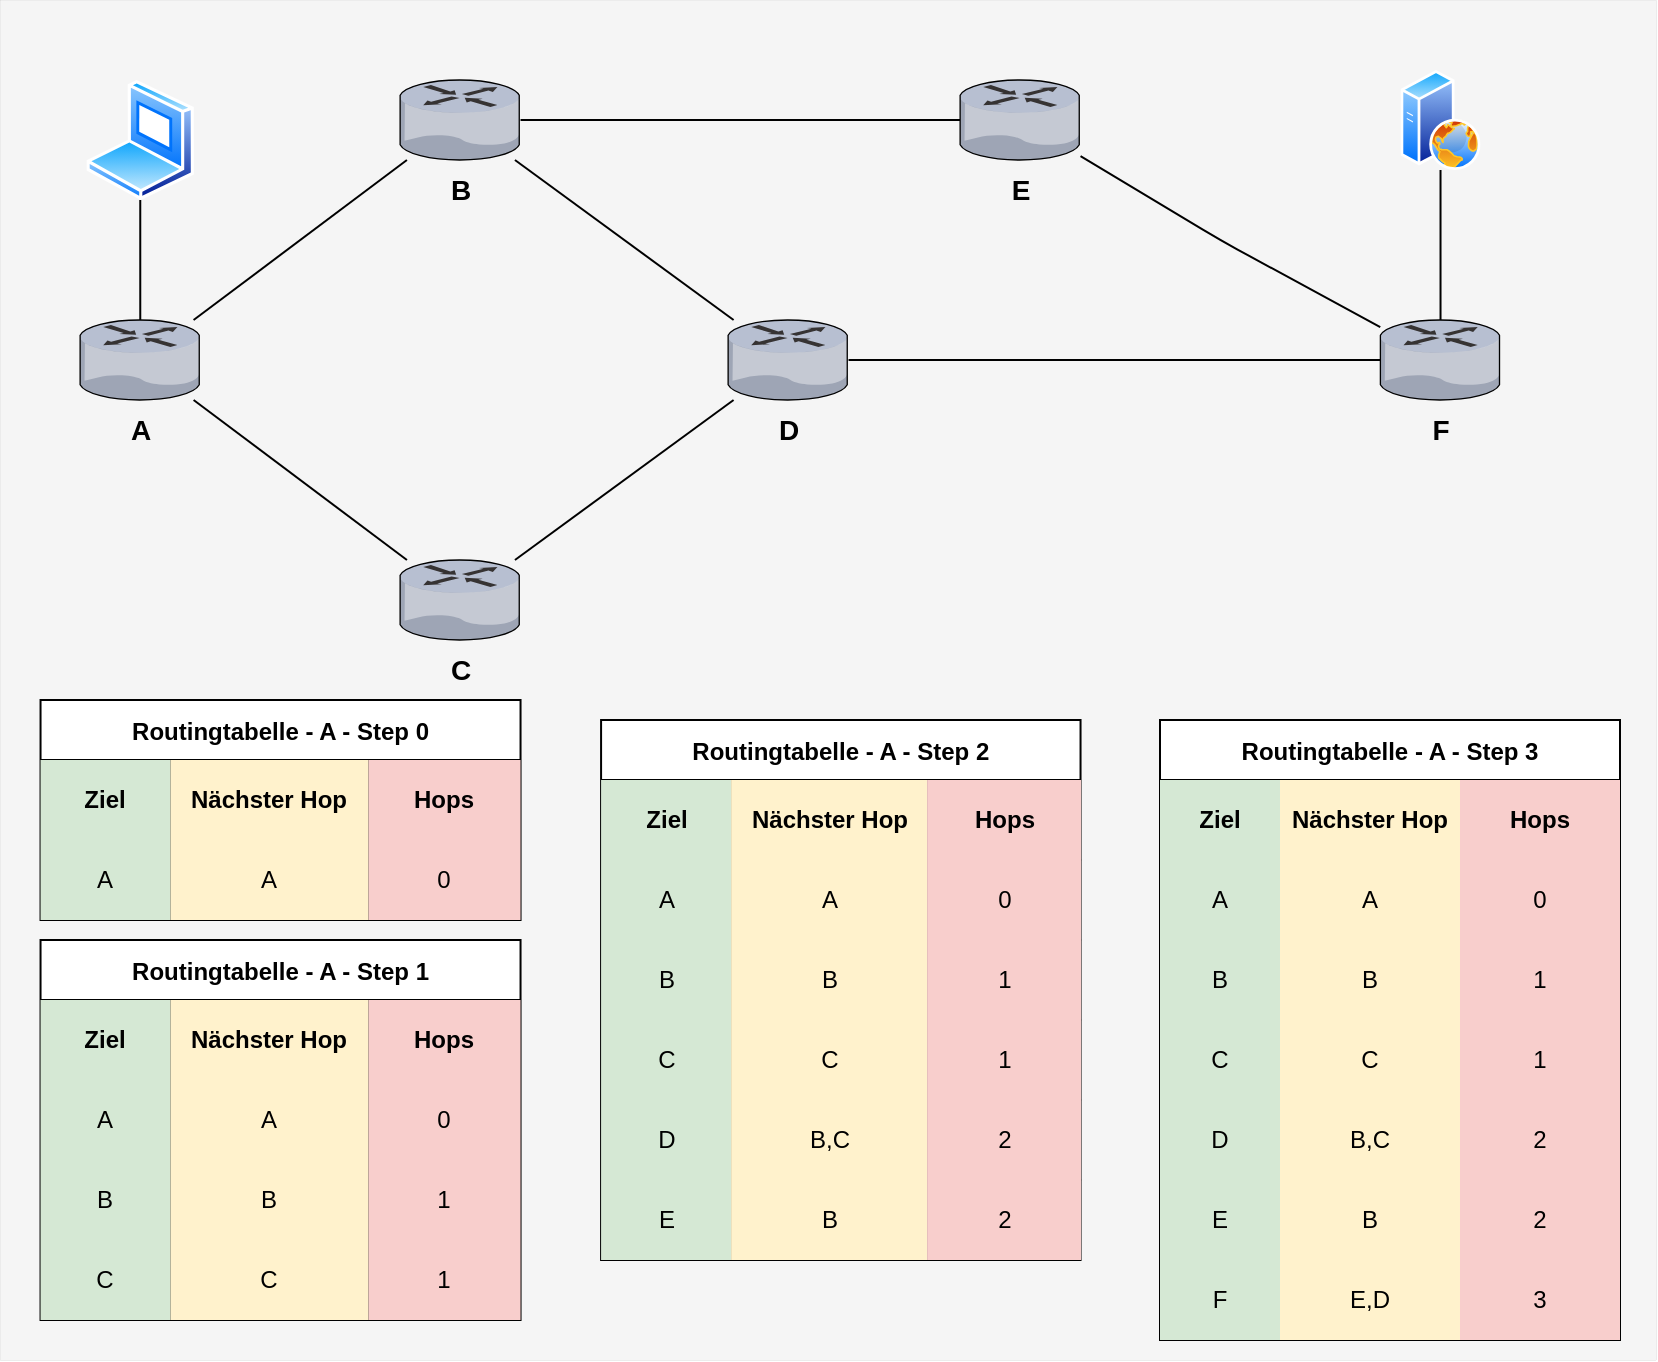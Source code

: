 <mxfile version="14.7.8" type="device"><diagram id="eA60BCsObRRGtk-dXmdk" name="Page-1"><mxGraphModel dx="1420" dy="642" grid="1" gridSize="10" guides="1" tooltips="1" connect="1" arrows="1" fold="1" page="1" pageScale="1" pageWidth="827" pageHeight="1169" math="0" shadow="0"><root><mxCell id="0"/><mxCell id="1" parent="0"/><mxCell id="iLr9ETU1Ug_AxVKT1UhT-141" value="" style="rounded=0;whiteSpace=wrap;html=1;shadow=0;strokeWidth=0;strokeColor=#666666;fillColor=#f5f5f5;fontColor=#333333;" parent="1" vertex="1"><mxGeometry width="828" height="680" as="geometry"/></mxCell><mxCell id="iLr9ETU1Ug_AxVKT1UhT-3" value="&lt;b&gt;&lt;font style=&quot;font-size: 14px&quot;&gt;A&lt;/font&gt;&lt;/b&gt;" style="verticalLabelPosition=bottom;aspect=fixed;html=1;verticalAlign=top;strokeColor=none;align=center;outlineConnect=0;shape=mxgraph.citrix.router;" parent="1" vertex="1"><mxGeometry x="40" y="160" width="60.27" height="40" as="geometry"/></mxCell><mxCell id="iLr9ETU1Ug_AxVKT1UhT-11" value="&lt;b&gt;&lt;font style=&quot;font-size: 14px&quot;&gt;B&lt;/font&gt;&lt;/b&gt;" style="verticalLabelPosition=bottom;aspect=fixed;html=1;verticalAlign=top;strokeColor=none;align=center;outlineConnect=0;shape=mxgraph.citrix.router;" parent="1" vertex="1"><mxGeometry x="200" y="40" width="60.27" height="40" as="geometry"/></mxCell><mxCell id="iLr9ETU1Ug_AxVKT1UhT-12" value="&lt;b&gt;&lt;font style=&quot;font-size: 14px&quot;&gt;C&lt;/font&gt;&lt;/b&gt;" style="verticalLabelPosition=bottom;aspect=fixed;html=1;verticalAlign=top;strokeColor=none;align=center;outlineConnect=0;shape=mxgraph.citrix.router;" parent="1" vertex="1"><mxGeometry x="200" y="280" width="60.27" height="40" as="geometry"/></mxCell><mxCell id="iLr9ETU1Ug_AxVKT1UhT-13" value="&lt;span style=&quot;font-size: 14px&quot;&gt;&lt;b&gt;F&lt;/b&gt;&lt;/span&gt;" style="verticalLabelPosition=bottom;aspect=fixed;html=1;verticalAlign=top;strokeColor=none;align=center;outlineConnect=0;shape=mxgraph.citrix.router;" parent="1" vertex="1"><mxGeometry x="690.13" y="160" width="60.27" height="40" as="geometry"/></mxCell><mxCell id="iLr9ETU1Ug_AxVKT1UhT-15" value="&lt;b&gt;&lt;font style=&quot;font-size: 14px&quot;&gt;E&lt;/font&gt;&lt;/b&gt;" style="verticalLabelPosition=bottom;aspect=fixed;html=1;verticalAlign=top;strokeColor=none;align=center;outlineConnect=0;shape=mxgraph.citrix.router;" parent="1" vertex="1"><mxGeometry x="480" y="40" width="60.27" height="40" as="geometry"/></mxCell><mxCell id="iLr9ETU1Ug_AxVKT1UhT-16" value="" style="aspect=fixed;perimeter=ellipsePerimeter;html=1;align=center;shadow=0;dashed=0;spacingTop=3;image;image=img/lib/active_directory/laptop_client.svg;" parent="1" vertex="1"><mxGeometry x="43.13" y="40" width="54" height="60" as="geometry"/></mxCell><mxCell id="iLr9ETU1Ug_AxVKT1UhT-17" value="" style="endArrow=none;html=1;startArrow=none;startFill=0;endFill=0;" parent="1" source="iLr9ETU1Ug_AxVKT1UhT-3" target="iLr9ETU1Ug_AxVKT1UhT-16" edge="1"><mxGeometry width="50" height="50" relative="1" as="geometry"><mxPoint x="120" y="310" as="sourcePoint"/><mxPoint x="170" y="260" as="targetPoint"/></mxGeometry></mxCell><mxCell id="iLr9ETU1Ug_AxVKT1UhT-18" value="" style="endArrow=none;html=1;startArrow=none;startFill=0;endFill=0;fontStyle=1" parent="1" source="iLr9ETU1Ug_AxVKT1UhT-3" target="iLr9ETU1Ug_AxVKT1UhT-11" edge="1"><mxGeometry width="50" height="50" relative="1" as="geometry"><mxPoint x="160" y="390" as="sourcePoint"/><mxPoint x="210" y="340" as="targetPoint"/></mxGeometry></mxCell><mxCell id="iLr9ETU1Ug_AxVKT1UhT-19" value="" style="endArrow=none;html=1;startArrow=none;startFill=0;endFill=0;fontStyle=1" parent="1" source="iLr9ETU1Ug_AxVKT1UhT-3" target="iLr9ETU1Ug_AxVKT1UhT-12" edge="1"><mxGeometry width="50" height="50" relative="1" as="geometry"><mxPoint x="100.27" y="173.049" as="sourcePoint"/><mxPoint x="200" y="116.951" as="targetPoint"/></mxGeometry></mxCell><mxCell id="iLr9ETU1Ug_AxVKT1UhT-20" value="" style="endArrow=none;html=1;startArrow=none;startFill=0;endFill=0;fontStyle=1" parent="1" source="iLr9ETU1Ug_AxVKT1UhT-11" target="iLr9ETU1Ug_AxVKT1UhT-15" edge="1"><mxGeometry width="50" height="50" relative="1" as="geometry"><mxPoint x="100.27" y="173.049" as="sourcePoint"/><mxPoint x="200" y="116.951" as="targetPoint"/></mxGeometry></mxCell><mxCell id="iLr9ETU1Ug_AxVKT1UhT-23" value="" style="endArrow=none;html=1;startArrow=none;startFill=0;endFill=0;fontStyle=1" parent="1" source="iLr9ETU1Ug_AxVKT1UhT-13" target="iLr9ETU1Ug_AxVKT1UhT-15" edge="1"><mxGeometry width="50" height="50" relative="1" as="geometry"><mxPoint x="540.0" y="256.742" as="sourcePoint"/><mxPoint x="420.27" y="323.258" as="targetPoint"/><Array as="points"><mxPoint x="610" y="120"/></Array></mxGeometry></mxCell><mxCell id="iLr9ETU1Ug_AxVKT1UhT-24" value="&lt;b&gt;&lt;font style=&quot;font-size: 14px&quot;&gt;D&lt;/font&gt;&lt;/b&gt;" style="verticalLabelPosition=bottom;aspect=fixed;html=1;verticalAlign=top;strokeColor=none;align=center;outlineConnect=0;shape=mxgraph.citrix.router;" parent="1" vertex="1"><mxGeometry x="364" y="160" width="60.27" height="40" as="geometry"/></mxCell><mxCell id="iLr9ETU1Ug_AxVKT1UhT-25" value="" style="endArrow=none;html=1;startArrow=none;startFill=0;endFill=0;fontStyle=1" parent="1" source="iLr9ETU1Ug_AxVKT1UhT-24" target="iLr9ETU1Ug_AxVKT1UhT-12" edge="1"><mxGeometry width="50" height="50" relative="1" as="geometry"><mxPoint x="540.0" y="229.955" as="sourcePoint"/><mxPoint x="420.27" y="190.045" as="targetPoint"/></mxGeometry></mxCell><mxCell id="iLr9ETU1Ug_AxVKT1UhT-26" value="" style="endArrow=none;html=1;startArrow=none;startFill=0;endFill=0;fontStyle=1" parent="1" source="iLr9ETU1Ug_AxVKT1UhT-24" target="iLr9ETU1Ug_AxVKT1UhT-11" edge="1"><mxGeometry width="50" height="50" relative="1" as="geometry"><mxPoint x="350" y="198.081" as="sourcePoint"/><mxPoint x="260.27" y="251.919" as="targetPoint"/></mxGeometry></mxCell><mxCell id="iLr9ETU1Ug_AxVKT1UhT-27" value="" style="endArrow=none;html=1;startArrow=none;startFill=0;endFill=0;fontStyle=1" parent="1" source="iLr9ETU1Ug_AxVKT1UhT-13" target="iLr9ETU1Ug_AxVKT1UhT-24" edge="1"><mxGeometry width="50" height="50" relative="1" as="geometry"><mxPoint x="350" y="198.081" as="sourcePoint"/><mxPoint x="260.27" y="251.919" as="targetPoint"/></mxGeometry></mxCell><mxCell id="iLr9ETU1Ug_AxVKT1UhT-29" value="" style="aspect=fixed;perimeter=ellipsePerimeter;html=1;align=center;shadow=0;dashed=0;spacingTop=3;image;image=img/lib/active_directory/web_server.svg;" parent="1" vertex="1"><mxGeometry x="700.26" y="35" width="40" height="50" as="geometry"/></mxCell><mxCell id="iLr9ETU1Ug_AxVKT1UhT-30" value="" style="endArrow=none;html=1;startArrow=none;startFill=0;endFill=0;" parent="1" source="iLr9ETU1Ug_AxVKT1UhT-13" target="iLr9ETU1Ug_AxVKT1UhT-29" edge="1"><mxGeometry width="50" height="50" relative="1" as="geometry"><mxPoint x="66.848" y="170" as="sourcePoint"/><mxPoint x="23.071" y="104.107" as="targetPoint"/></mxGeometry></mxCell><mxCell id="iLr9ETU1Ug_AxVKT1UhT-44" value="Routingtabelle - A - Step 1" style="shape=table;startSize=30;container=1;collapsible=0;childLayout=tableLayout;fontStyle=1;align=center;" parent="1" vertex="1"><mxGeometry x="20.27" y="470" width="240" height="190" as="geometry"/></mxCell><mxCell id="iLr9ETU1Ug_AxVKT1UhT-45" value="" style="shape=partialRectangle;html=1;whiteSpace=wrap;collapsible=0;dropTarget=0;pointerEvents=0;fillColor=none;top=0;left=0;bottom=0;right=0;points=[[0,0.5],[1,0.5]];portConstraint=eastwest;" parent="iLr9ETU1Ug_AxVKT1UhT-44" vertex="1"><mxGeometry y="30" width="240" height="40" as="geometry"/></mxCell><mxCell id="iLr9ETU1Ug_AxVKT1UhT-46" value="Ziel" style="shape=partialRectangle;html=1;whiteSpace=wrap;connectable=0;top=0;left=0;bottom=0;right=0;overflow=hidden;fontStyle=1;strokeWidth=6;fillColor=#d5e8d4;strokeColor=#82b366;" parent="iLr9ETU1Ug_AxVKT1UhT-45" vertex="1"><mxGeometry width="65" height="40" as="geometry"/></mxCell><mxCell id="iLr9ETU1Ug_AxVKT1UhT-47" value="Nächster Hop" style="shape=partialRectangle;html=1;whiteSpace=wrap;connectable=0;top=0;left=0;bottom=0;right=0;overflow=hidden;fontStyle=1;fillColor=#fff2cc;strokeColor=#d6b656;" parent="iLr9ETU1Ug_AxVKT1UhT-45" vertex="1"><mxGeometry x="65" width="99" height="40" as="geometry"/></mxCell><mxCell id="iLr9ETU1Ug_AxVKT1UhT-48" value="Hops" style="shape=partialRectangle;html=1;whiteSpace=wrap;connectable=0;fillColor=#f8cecc;top=0;left=0;bottom=0;right=0;overflow=hidden;strokeColor=#b85450;fontStyle=1" parent="iLr9ETU1Ug_AxVKT1UhT-45" vertex="1"><mxGeometry x="164" width="76" height="40" as="geometry"/></mxCell><mxCell id="iLr9ETU1Ug_AxVKT1UhT-133" style="shape=partialRectangle;html=1;whiteSpace=wrap;collapsible=0;dropTarget=0;pointerEvents=0;fillColor=none;top=0;left=0;bottom=0;right=0;points=[[0,0.5],[1,0.5]];portConstraint=eastwest;" parent="iLr9ETU1Ug_AxVKT1UhT-44" vertex="1"><mxGeometry y="70" width="240" height="40" as="geometry"/></mxCell><mxCell id="iLr9ETU1Ug_AxVKT1UhT-134" value="A" style="shape=partialRectangle;html=1;whiteSpace=wrap;connectable=0;fillColor=#d5e8d4;top=0;left=0;bottom=0;right=0;overflow=hidden;strokeColor=#82b366;" parent="iLr9ETU1Ug_AxVKT1UhT-133" vertex="1"><mxGeometry width="65" height="40" as="geometry"/></mxCell><mxCell id="iLr9ETU1Ug_AxVKT1UhT-135" value="A" style="shape=partialRectangle;html=1;whiteSpace=wrap;connectable=0;fillColor=#fff2cc;top=0;left=0;bottom=0;right=0;overflow=hidden;strokeColor=#d6b656;" parent="iLr9ETU1Ug_AxVKT1UhT-133" vertex="1"><mxGeometry x="65" width="99" height="40" as="geometry"/></mxCell><mxCell id="iLr9ETU1Ug_AxVKT1UhT-136" value="0" style="shape=partialRectangle;html=1;whiteSpace=wrap;connectable=0;fillColor=#f8cecc;top=0;left=0;bottom=0;right=0;overflow=hidden;strokeColor=#b85450;" parent="iLr9ETU1Ug_AxVKT1UhT-133" vertex="1"><mxGeometry x="164" width="76" height="40" as="geometry"/></mxCell><mxCell id="iLr9ETU1Ug_AxVKT1UhT-49" value="" style="shape=partialRectangle;html=1;whiteSpace=wrap;collapsible=0;dropTarget=0;pointerEvents=0;fillColor=none;top=0;left=0;bottom=0;right=0;points=[[0,0.5],[1,0.5]];portConstraint=eastwest;" parent="iLr9ETU1Ug_AxVKT1UhT-44" vertex="1"><mxGeometry y="110" width="240" height="40" as="geometry"/></mxCell><mxCell id="iLr9ETU1Ug_AxVKT1UhT-50" value="B" style="shape=partialRectangle;html=1;whiteSpace=wrap;connectable=0;fillColor=#d5e8d4;top=0;left=0;bottom=0;right=0;overflow=hidden;strokeColor=#82b366;" parent="iLr9ETU1Ug_AxVKT1UhT-49" vertex="1"><mxGeometry width="65" height="40" as="geometry"/></mxCell><mxCell id="iLr9ETU1Ug_AxVKT1UhT-51" value="B" style="shape=partialRectangle;html=1;whiteSpace=wrap;connectable=0;fillColor=#fff2cc;top=0;left=0;bottom=0;right=0;overflow=hidden;strokeColor=#d6b656;" parent="iLr9ETU1Ug_AxVKT1UhT-49" vertex="1"><mxGeometry x="65" width="99" height="40" as="geometry"/></mxCell><mxCell id="iLr9ETU1Ug_AxVKT1UhT-52" value="1" style="shape=partialRectangle;html=1;whiteSpace=wrap;connectable=0;fillColor=#f8cecc;top=0;left=0;bottom=0;right=0;overflow=hidden;strokeColor=#b85450;" parent="iLr9ETU1Ug_AxVKT1UhT-49" vertex="1"><mxGeometry x="164" width="76" height="40" as="geometry"/></mxCell><mxCell id="iLr9ETU1Ug_AxVKT1UhT-53" value="" style="shape=partialRectangle;html=1;whiteSpace=wrap;collapsible=0;dropTarget=0;pointerEvents=0;fillColor=none;top=0;left=0;bottom=0;right=0;points=[[0,0.5],[1,0.5]];portConstraint=eastwest;" parent="iLr9ETU1Ug_AxVKT1UhT-44" vertex="1"><mxGeometry y="150" width="240" height="40" as="geometry"/></mxCell><mxCell id="iLr9ETU1Ug_AxVKT1UhT-54" value="C" style="shape=partialRectangle;html=1;whiteSpace=wrap;connectable=0;fillColor=#d5e8d4;top=0;left=0;bottom=0;right=0;overflow=hidden;strokeColor=#82b366;" parent="iLr9ETU1Ug_AxVKT1UhT-53" vertex="1"><mxGeometry width="65" height="40" as="geometry"/></mxCell><mxCell id="iLr9ETU1Ug_AxVKT1UhT-55" value="C" style="shape=partialRectangle;html=1;whiteSpace=wrap;connectable=0;fillColor=#fff2cc;top=0;left=0;bottom=0;right=0;overflow=hidden;strokeColor=#d6b656;" parent="iLr9ETU1Ug_AxVKT1UhT-53" vertex="1"><mxGeometry x="65" width="99" height="40" as="geometry"/></mxCell><mxCell id="iLr9ETU1Ug_AxVKT1UhT-56" value="1" style="shape=partialRectangle;html=1;whiteSpace=wrap;connectable=0;fillColor=#f8cecc;top=0;left=0;bottom=0;right=0;overflow=hidden;strokeColor=#b85450;" parent="iLr9ETU1Ug_AxVKT1UhT-53" vertex="1"><mxGeometry x="164" width="76" height="40" as="geometry"/></mxCell><mxCell id="iLr9ETU1Ug_AxVKT1UhT-83" value="Routingtabelle - A - Step 2" style="shape=table;startSize=30;container=1;collapsible=0;childLayout=tableLayout;fontStyle=1;align=center;" parent="1" vertex="1"><mxGeometry x="300.54" y="360" width="239.73" height="270" as="geometry"/></mxCell><mxCell id="iLr9ETU1Ug_AxVKT1UhT-84" value="" style="shape=partialRectangle;html=1;whiteSpace=wrap;collapsible=0;dropTarget=0;pointerEvents=0;fillColor=none;top=0;left=0;bottom=0;right=0;points=[[0,0.5],[1,0.5]];portConstraint=eastwest;" parent="iLr9ETU1Ug_AxVKT1UhT-83" vertex="1"><mxGeometry y="30" width="239.73" height="40" as="geometry"/></mxCell><mxCell id="iLr9ETU1Ug_AxVKT1UhT-85" value="Ziel" style="shape=partialRectangle;html=1;whiteSpace=wrap;connectable=0;top=0;left=0;bottom=0;right=0;overflow=hidden;fontStyle=1;strokeWidth=6;fillColor=#d5e8d4;strokeColor=#82b366;" parent="iLr9ETU1Ug_AxVKT1UhT-84" vertex="1"><mxGeometry width="65" height="40" as="geometry"/></mxCell><mxCell id="iLr9ETU1Ug_AxVKT1UhT-86" value="Nächster Hop" style="shape=partialRectangle;html=1;whiteSpace=wrap;connectable=0;top=0;left=0;bottom=0;right=0;overflow=hidden;fontStyle=1;fillColor=#fff2cc;strokeColor=#d6b656;" parent="iLr9ETU1Ug_AxVKT1UhT-84" vertex="1"><mxGeometry x="65" width="98" height="40" as="geometry"/></mxCell><mxCell id="iLr9ETU1Ug_AxVKT1UhT-87" value="Hops" style="shape=partialRectangle;html=1;whiteSpace=wrap;connectable=0;fillColor=#f8cecc;top=0;left=0;bottom=0;right=0;overflow=hidden;strokeColor=#b85450;fontStyle=1" parent="iLr9ETU1Ug_AxVKT1UhT-84" vertex="1"><mxGeometry x="163" width="77" height="40" as="geometry"/></mxCell><mxCell id="iLr9ETU1Ug_AxVKT1UhT-137" style="shape=partialRectangle;html=1;whiteSpace=wrap;collapsible=0;dropTarget=0;pointerEvents=0;fillColor=none;top=0;left=0;bottom=0;right=0;points=[[0,0.5],[1,0.5]];portConstraint=eastwest;" parent="iLr9ETU1Ug_AxVKT1UhT-83" vertex="1"><mxGeometry y="70" width="239.73" height="40" as="geometry"/></mxCell><mxCell id="iLr9ETU1Ug_AxVKT1UhT-138" value="A" style="shape=partialRectangle;html=1;whiteSpace=wrap;connectable=0;fillColor=#d5e8d4;top=0;left=0;bottom=0;right=0;overflow=hidden;strokeColor=#82b366;" parent="iLr9ETU1Ug_AxVKT1UhT-137" vertex="1"><mxGeometry width="65" height="40" as="geometry"/></mxCell><mxCell id="iLr9ETU1Ug_AxVKT1UhT-139" value="A" style="shape=partialRectangle;html=1;whiteSpace=wrap;connectable=0;fillColor=#fff2cc;top=0;left=0;bottom=0;right=0;overflow=hidden;strokeColor=#d6b656;" parent="iLr9ETU1Ug_AxVKT1UhT-137" vertex="1"><mxGeometry x="65" width="98" height="40" as="geometry"/></mxCell><mxCell id="iLr9ETU1Ug_AxVKT1UhT-140" value="0" style="shape=partialRectangle;html=1;whiteSpace=wrap;connectable=0;fillColor=#f8cecc;top=0;left=0;bottom=0;right=0;overflow=hidden;strokeColor=#b85450;" parent="iLr9ETU1Ug_AxVKT1UhT-137" vertex="1"><mxGeometry x="163" width="77" height="40" as="geometry"/></mxCell><mxCell id="iLr9ETU1Ug_AxVKT1UhT-88" value="" style="shape=partialRectangle;html=1;whiteSpace=wrap;collapsible=0;dropTarget=0;pointerEvents=0;fillColor=none;top=0;left=0;bottom=0;right=0;points=[[0,0.5],[1,0.5]];portConstraint=eastwest;" parent="iLr9ETU1Ug_AxVKT1UhT-83" vertex="1"><mxGeometry y="110" width="239.73" height="40" as="geometry"/></mxCell><mxCell id="iLr9ETU1Ug_AxVKT1UhT-89" value="B" style="shape=partialRectangle;html=1;whiteSpace=wrap;connectable=0;fillColor=#d5e8d4;top=0;left=0;bottom=0;right=0;overflow=hidden;strokeColor=#82b366;" parent="iLr9ETU1Ug_AxVKT1UhT-88" vertex="1"><mxGeometry width="65" height="40" as="geometry"/></mxCell><mxCell id="iLr9ETU1Ug_AxVKT1UhT-90" value="B" style="shape=partialRectangle;html=1;whiteSpace=wrap;connectable=0;fillColor=#fff2cc;top=0;left=0;bottom=0;right=0;overflow=hidden;strokeColor=#d6b656;" parent="iLr9ETU1Ug_AxVKT1UhT-88" vertex="1"><mxGeometry x="65" width="98" height="40" as="geometry"/></mxCell><mxCell id="iLr9ETU1Ug_AxVKT1UhT-91" value="1" style="shape=partialRectangle;html=1;whiteSpace=wrap;connectable=0;fillColor=#f8cecc;top=0;left=0;bottom=0;right=0;overflow=hidden;strokeColor=#b85450;" parent="iLr9ETU1Ug_AxVKT1UhT-88" vertex="1"><mxGeometry x="163" width="77" height="40" as="geometry"/></mxCell><mxCell id="iLr9ETU1Ug_AxVKT1UhT-92" value="" style="shape=partialRectangle;html=1;whiteSpace=wrap;collapsible=0;dropTarget=0;pointerEvents=0;fillColor=none;top=0;left=0;bottom=0;right=0;points=[[0,0.5],[1,0.5]];portConstraint=eastwest;" parent="iLr9ETU1Ug_AxVKT1UhT-83" vertex="1"><mxGeometry y="150" width="239.73" height="40" as="geometry"/></mxCell><mxCell id="iLr9ETU1Ug_AxVKT1UhT-93" value="C" style="shape=partialRectangle;html=1;whiteSpace=wrap;connectable=0;fillColor=#d5e8d4;top=0;left=0;bottom=0;right=0;overflow=hidden;strokeColor=#82b366;" parent="iLr9ETU1Ug_AxVKT1UhT-92" vertex="1"><mxGeometry width="65" height="40" as="geometry"/></mxCell><mxCell id="iLr9ETU1Ug_AxVKT1UhT-94" value="C" style="shape=partialRectangle;html=1;whiteSpace=wrap;connectable=0;fillColor=#fff2cc;top=0;left=0;bottom=0;right=0;overflow=hidden;strokeColor=#d6b656;" parent="iLr9ETU1Ug_AxVKT1UhT-92" vertex="1"><mxGeometry x="65" width="98" height="40" as="geometry"/></mxCell><mxCell id="iLr9ETU1Ug_AxVKT1UhT-95" value="1" style="shape=partialRectangle;html=1;whiteSpace=wrap;connectable=0;fillColor=#f8cecc;top=0;left=0;bottom=0;right=0;overflow=hidden;strokeColor=#b85450;" parent="iLr9ETU1Ug_AxVKT1UhT-92" vertex="1"><mxGeometry x="163" width="77" height="40" as="geometry"/></mxCell><mxCell id="iLr9ETU1Ug_AxVKT1UhT-104" style="shape=partialRectangle;html=1;whiteSpace=wrap;collapsible=0;dropTarget=0;pointerEvents=0;fillColor=none;top=0;left=0;bottom=0;right=0;points=[[0,0.5],[1,0.5]];portConstraint=eastwest;" parent="iLr9ETU1Ug_AxVKT1UhT-83" vertex="1"><mxGeometry y="190" width="239.73" height="40" as="geometry"/></mxCell><mxCell id="iLr9ETU1Ug_AxVKT1UhT-105" value="D" style="shape=partialRectangle;html=1;whiteSpace=wrap;connectable=0;fillColor=#d5e8d4;top=0;left=0;bottom=0;right=0;overflow=hidden;strokeColor=#82b366;" parent="iLr9ETU1Ug_AxVKT1UhT-104" vertex="1"><mxGeometry width="65" height="40" as="geometry"/></mxCell><mxCell id="iLr9ETU1Ug_AxVKT1UhT-106" value="B,C" style="shape=partialRectangle;html=1;whiteSpace=wrap;connectable=0;fillColor=#fff2cc;top=0;left=0;bottom=0;right=0;overflow=hidden;strokeColor=#d6b656;" parent="iLr9ETU1Ug_AxVKT1UhT-104" vertex="1"><mxGeometry x="65" width="98" height="40" as="geometry"/></mxCell><mxCell id="iLr9ETU1Ug_AxVKT1UhT-107" value="2" style="shape=partialRectangle;html=1;whiteSpace=wrap;connectable=0;fillColor=#f8cecc;top=0;left=0;bottom=0;right=0;overflow=hidden;strokeColor=#b85450;" parent="iLr9ETU1Ug_AxVKT1UhT-104" vertex="1"><mxGeometry x="163" width="77" height="40" as="geometry"/></mxCell><mxCell id="iLr9ETU1Ug_AxVKT1UhT-96" style="shape=partialRectangle;html=1;whiteSpace=wrap;collapsible=0;dropTarget=0;pointerEvents=0;fillColor=none;top=0;left=0;bottom=0;right=0;points=[[0,0.5],[1,0.5]];portConstraint=eastwest;" parent="iLr9ETU1Ug_AxVKT1UhT-83" vertex="1"><mxGeometry y="230" width="239.73" height="40" as="geometry"/></mxCell><mxCell id="iLr9ETU1Ug_AxVKT1UhT-97" value="E" style="shape=partialRectangle;html=1;whiteSpace=wrap;connectable=0;fillColor=#d5e8d4;top=0;left=0;bottom=0;right=0;overflow=hidden;strokeColor=#82b366;" parent="iLr9ETU1Ug_AxVKT1UhT-96" vertex="1"><mxGeometry width="65" height="40" as="geometry"/></mxCell><mxCell id="iLr9ETU1Ug_AxVKT1UhT-98" value="B" style="shape=partialRectangle;html=1;whiteSpace=wrap;connectable=0;fillColor=#fff2cc;top=0;left=0;bottom=0;right=0;overflow=hidden;strokeColor=#d6b656;" parent="iLr9ETU1Ug_AxVKT1UhT-96" vertex="1"><mxGeometry x="65" width="98" height="40" as="geometry"/></mxCell><mxCell id="iLr9ETU1Ug_AxVKT1UhT-99" value="2" style="shape=partialRectangle;html=1;whiteSpace=wrap;connectable=0;fillColor=#f8cecc;top=0;left=0;bottom=0;right=0;overflow=hidden;strokeColor=#b85450;" parent="iLr9ETU1Ug_AxVKT1UhT-96" vertex="1"><mxGeometry x="163" width="77" height="40" as="geometry"/></mxCell><mxCell id="iLr9ETU1Ug_AxVKT1UhT-108" value="Routingtabelle - A - Step 3" style="shape=table;startSize=30;container=1;collapsible=0;childLayout=tableLayout;fontStyle=1;align=center;" parent="1" vertex="1"><mxGeometry x="580" y="360" width="230.0" height="310" as="geometry"/></mxCell><mxCell id="iLr9ETU1Ug_AxVKT1UhT-109" value="" style="shape=partialRectangle;html=1;whiteSpace=wrap;collapsible=0;dropTarget=0;pointerEvents=0;fillColor=none;top=0;left=0;bottom=0;right=0;points=[[0,0.5],[1,0.5]];portConstraint=eastwest;" parent="iLr9ETU1Ug_AxVKT1UhT-108" vertex="1"><mxGeometry y="30" width="230.0" height="40" as="geometry"/></mxCell><mxCell id="iLr9ETU1Ug_AxVKT1UhT-110" value="Ziel" style="shape=partialRectangle;html=1;whiteSpace=wrap;connectable=0;top=0;left=0;bottom=0;right=0;overflow=hidden;fontStyle=1;strokeWidth=6;fillColor=#d5e8d4;strokeColor=#82b366;" parent="iLr9ETU1Ug_AxVKT1UhT-109" vertex="1"><mxGeometry width="60" height="40" as="geometry"/></mxCell><mxCell id="iLr9ETU1Ug_AxVKT1UhT-111" value="Nächster Hop" style="shape=partialRectangle;html=1;whiteSpace=wrap;connectable=0;top=0;left=0;bottom=0;right=0;overflow=hidden;fontStyle=1;fillColor=#fff2cc;strokeColor=#d6b656;" parent="iLr9ETU1Ug_AxVKT1UhT-109" vertex="1"><mxGeometry x="60" width="90" height="40" as="geometry"/></mxCell><mxCell id="iLr9ETU1Ug_AxVKT1UhT-112" value="Hops" style="shape=partialRectangle;html=1;whiteSpace=wrap;connectable=0;fillColor=#f8cecc;top=0;left=0;bottom=0;right=0;overflow=hidden;strokeColor=#b85450;fontStyle=1" parent="iLr9ETU1Ug_AxVKT1UhT-109" vertex="1"><mxGeometry x="150" width="80" height="40" as="geometry"/></mxCell><mxCell id="wqR6ZJIytBWB6Ekjby9r-1" style="shape=partialRectangle;html=1;whiteSpace=wrap;collapsible=0;dropTarget=0;pointerEvents=0;fillColor=none;top=0;left=0;bottom=0;right=0;points=[[0,0.5],[1,0.5]];portConstraint=eastwest;" vertex="1" parent="iLr9ETU1Ug_AxVKT1UhT-108"><mxGeometry y="70" width="230.0" height="40" as="geometry"/></mxCell><mxCell id="wqR6ZJIytBWB6Ekjby9r-2" value="A" style="shape=partialRectangle;html=1;whiteSpace=wrap;connectable=0;fillColor=#d5e8d4;top=0;left=0;bottom=0;right=0;overflow=hidden;strokeColor=#82b366;" vertex="1" parent="wqR6ZJIytBWB6Ekjby9r-1"><mxGeometry width="60" height="40" as="geometry"/></mxCell><mxCell id="wqR6ZJIytBWB6Ekjby9r-3" value="A" style="shape=partialRectangle;html=1;whiteSpace=wrap;connectable=0;fillColor=#fff2cc;top=0;left=0;bottom=0;right=0;overflow=hidden;strokeColor=#d6b656;" vertex="1" parent="wqR6ZJIytBWB6Ekjby9r-1"><mxGeometry x="60" width="90" height="40" as="geometry"/></mxCell><mxCell id="wqR6ZJIytBWB6Ekjby9r-4" value="0" style="shape=partialRectangle;html=1;whiteSpace=wrap;connectable=0;fillColor=#f8cecc;top=0;left=0;bottom=0;right=0;overflow=hidden;strokeColor=#b85450;" vertex="1" parent="wqR6ZJIytBWB6Ekjby9r-1"><mxGeometry x="150" width="80" height="40" as="geometry"/></mxCell><mxCell id="iLr9ETU1Ug_AxVKT1UhT-113" value="" style="shape=partialRectangle;html=1;whiteSpace=wrap;collapsible=0;dropTarget=0;pointerEvents=0;fillColor=none;top=0;left=0;bottom=0;right=0;points=[[0,0.5],[1,0.5]];portConstraint=eastwest;" parent="iLr9ETU1Ug_AxVKT1UhT-108" vertex="1"><mxGeometry y="110" width="230.0" height="40" as="geometry"/></mxCell><mxCell id="iLr9ETU1Ug_AxVKT1UhT-114" value="B" style="shape=partialRectangle;html=1;whiteSpace=wrap;connectable=0;fillColor=#d5e8d4;top=0;left=0;bottom=0;right=0;overflow=hidden;strokeColor=#82b366;" parent="iLr9ETU1Ug_AxVKT1UhT-113" vertex="1"><mxGeometry width="60" height="40" as="geometry"/></mxCell><mxCell id="iLr9ETU1Ug_AxVKT1UhT-115" value="B" style="shape=partialRectangle;html=1;whiteSpace=wrap;connectable=0;fillColor=#fff2cc;top=0;left=0;bottom=0;right=0;overflow=hidden;strokeColor=#d6b656;" parent="iLr9ETU1Ug_AxVKT1UhT-113" vertex="1"><mxGeometry x="60" width="90" height="40" as="geometry"/></mxCell><mxCell id="iLr9ETU1Ug_AxVKT1UhT-116" value="1" style="shape=partialRectangle;html=1;whiteSpace=wrap;connectable=0;fillColor=#f8cecc;top=0;left=0;bottom=0;right=0;overflow=hidden;strokeColor=#b85450;" parent="iLr9ETU1Ug_AxVKT1UhT-113" vertex="1"><mxGeometry x="150" width="80" height="40" as="geometry"/></mxCell><mxCell id="iLr9ETU1Ug_AxVKT1UhT-117" value="" style="shape=partialRectangle;html=1;whiteSpace=wrap;collapsible=0;dropTarget=0;pointerEvents=0;fillColor=none;top=0;left=0;bottom=0;right=0;points=[[0,0.5],[1,0.5]];portConstraint=eastwest;" parent="iLr9ETU1Ug_AxVKT1UhT-108" vertex="1"><mxGeometry y="150" width="230.0" height="40" as="geometry"/></mxCell><mxCell id="iLr9ETU1Ug_AxVKT1UhT-118" value="C" style="shape=partialRectangle;html=1;whiteSpace=wrap;connectable=0;fillColor=#d5e8d4;top=0;left=0;bottom=0;right=0;overflow=hidden;strokeColor=#82b366;" parent="iLr9ETU1Ug_AxVKT1UhT-117" vertex="1"><mxGeometry width="60" height="40" as="geometry"/></mxCell><mxCell id="iLr9ETU1Ug_AxVKT1UhT-119" value="C" style="shape=partialRectangle;html=1;whiteSpace=wrap;connectable=0;fillColor=#fff2cc;top=0;left=0;bottom=0;right=0;overflow=hidden;strokeColor=#d6b656;" parent="iLr9ETU1Ug_AxVKT1UhT-117" vertex="1"><mxGeometry x="60" width="90" height="40" as="geometry"/></mxCell><mxCell id="iLr9ETU1Ug_AxVKT1UhT-120" value="1" style="shape=partialRectangle;html=1;whiteSpace=wrap;connectable=0;fillColor=#f8cecc;top=0;left=0;bottom=0;right=0;overflow=hidden;strokeColor=#b85450;" parent="iLr9ETU1Ug_AxVKT1UhT-117" vertex="1"><mxGeometry x="150" width="80" height="40" as="geometry"/></mxCell><mxCell id="iLr9ETU1Ug_AxVKT1UhT-121" style="shape=partialRectangle;html=1;whiteSpace=wrap;collapsible=0;dropTarget=0;pointerEvents=0;fillColor=none;top=0;left=0;bottom=0;right=0;points=[[0,0.5],[1,0.5]];portConstraint=eastwest;" parent="iLr9ETU1Ug_AxVKT1UhT-108" vertex="1"><mxGeometry y="190" width="230.0" height="40" as="geometry"/></mxCell><mxCell id="iLr9ETU1Ug_AxVKT1UhT-122" value="D" style="shape=partialRectangle;html=1;whiteSpace=wrap;connectable=0;fillColor=#d5e8d4;top=0;left=0;bottom=0;right=0;overflow=hidden;strokeColor=#82b366;" parent="iLr9ETU1Ug_AxVKT1UhT-121" vertex="1"><mxGeometry width="60" height="40" as="geometry"/></mxCell><mxCell id="iLr9ETU1Ug_AxVKT1UhT-123" value="B,C" style="shape=partialRectangle;html=1;whiteSpace=wrap;connectable=0;fillColor=#fff2cc;top=0;left=0;bottom=0;right=0;overflow=hidden;strokeColor=#d6b656;" parent="iLr9ETU1Ug_AxVKT1UhT-121" vertex="1"><mxGeometry x="60" width="90" height="40" as="geometry"/></mxCell><mxCell id="iLr9ETU1Ug_AxVKT1UhT-124" value="2" style="shape=partialRectangle;html=1;whiteSpace=wrap;connectable=0;fillColor=#f8cecc;top=0;left=0;bottom=0;right=0;overflow=hidden;strokeColor=#b85450;" parent="iLr9ETU1Ug_AxVKT1UhT-121" vertex="1"><mxGeometry x="150" width="80" height="40" as="geometry"/></mxCell><mxCell id="iLr9ETU1Ug_AxVKT1UhT-125" style="shape=partialRectangle;html=1;whiteSpace=wrap;collapsible=0;dropTarget=0;pointerEvents=0;fillColor=none;top=0;left=0;bottom=0;right=0;points=[[0,0.5],[1,0.5]];portConstraint=eastwest;" parent="iLr9ETU1Ug_AxVKT1UhT-108" vertex="1"><mxGeometry y="230" width="230.0" height="40" as="geometry"/></mxCell><mxCell id="iLr9ETU1Ug_AxVKT1UhT-126" value="E" style="shape=partialRectangle;html=1;whiteSpace=wrap;connectable=0;fillColor=#d5e8d4;top=0;left=0;bottom=0;right=0;overflow=hidden;strokeColor=#82b366;" parent="iLr9ETU1Ug_AxVKT1UhT-125" vertex="1"><mxGeometry width="60" height="40" as="geometry"/></mxCell><mxCell id="iLr9ETU1Ug_AxVKT1UhT-127" value="B" style="shape=partialRectangle;html=1;whiteSpace=wrap;connectable=0;fillColor=#fff2cc;top=0;left=0;bottom=0;right=0;overflow=hidden;strokeColor=#d6b656;" parent="iLr9ETU1Ug_AxVKT1UhT-125" vertex="1"><mxGeometry x="60" width="90" height="40" as="geometry"/></mxCell><mxCell id="iLr9ETU1Ug_AxVKT1UhT-128" value="2" style="shape=partialRectangle;html=1;whiteSpace=wrap;connectable=0;fillColor=#f8cecc;top=0;left=0;bottom=0;right=0;overflow=hidden;strokeColor=#b85450;" parent="iLr9ETU1Ug_AxVKT1UhT-125" vertex="1"><mxGeometry x="150" width="80" height="40" as="geometry"/></mxCell><mxCell id="iLr9ETU1Ug_AxVKT1UhT-129" style="shape=partialRectangle;html=1;whiteSpace=wrap;collapsible=0;dropTarget=0;pointerEvents=0;fillColor=none;top=0;left=0;bottom=0;right=0;points=[[0,0.5],[1,0.5]];portConstraint=eastwest;" parent="iLr9ETU1Ug_AxVKT1UhT-108" vertex="1"><mxGeometry y="270" width="230.0" height="40" as="geometry"/></mxCell><mxCell id="iLr9ETU1Ug_AxVKT1UhT-130" value="F" style="shape=partialRectangle;html=1;whiteSpace=wrap;connectable=0;fillColor=#d5e8d4;top=0;left=0;bottom=0;right=0;overflow=hidden;strokeColor=#82b366;" parent="iLr9ETU1Ug_AxVKT1UhT-129" vertex="1"><mxGeometry width="60" height="40" as="geometry"/></mxCell><mxCell id="iLr9ETU1Ug_AxVKT1UhT-131" value="E,D" style="shape=partialRectangle;html=1;whiteSpace=wrap;connectable=0;fillColor=#fff2cc;top=0;left=0;bottom=0;right=0;overflow=hidden;strokeColor=#d6b656;" parent="iLr9ETU1Ug_AxVKT1UhT-129" vertex="1"><mxGeometry x="60" width="90" height="40" as="geometry"/></mxCell><mxCell id="iLr9ETU1Ug_AxVKT1UhT-132" value="3" style="shape=partialRectangle;html=1;whiteSpace=wrap;connectable=0;fillColor=#f8cecc;top=0;left=0;bottom=0;right=0;overflow=hidden;strokeColor=#b85450;" parent="iLr9ETU1Ug_AxVKT1UhT-129" vertex="1"><mxGeometry x="150" width="80" height="40" as="geometry"/></mxCell><mxCell id="wqR6ZJIytBWB6Ekjby9r-5" value="Routingtabelle - A - Step 0" style="shape=table;startSize=30;container=1;collapsible=0;childLayout=tableLayout;fontStyle=1;align=center;" vertex="1" parent="1"><mxGeometry x="20.27" y="350" width="240" height="110" as="geometry"/></mxCell><mxCell id="wqR6ZJIytBWB6Ekjby9r-6" value="" style="shape=partialRectangle;html=1;whiteSpace=wrap;collapsible=0;dropTarget=0;pointerEvents=0;fillColor=none;top=0;left=0;bottom=0;right=0;points=[[0,0.5],[1,0.5]];portConstraint=eastwest;" vertex="1" parent="wqR6ZJIytBWB6Ekjby9r-5"><mxGeometry y="30" width="240" height="40" as="geometry"/></mxCell><mxCell id="wqR6ZJIytBWB6Ekjby9r-7" value="Ziel" style="shape=partialRectangle;html=1;whiteSpace=wrap;connectable=0;top=0;left=0;bottom=0;right=0;overflow=hidden;fontStyle=1;strokeWidth=6;fillColor=#d5e8d4;strokeColor=#82b366;" vertex="1" parent="wqR6ZJIytBWB6Ekjby9r-6"><mxGeometry width="65" height="40" as="geometry"/></mxCell><mxCell id="wqR6ZJIytBWB6Ekjby9r-8" value="Nächster Hop" style="shape=partialRectangle;html=1;whiteSpace=wrap;connectable=0;top=0;left=0;bottom=0;right=0;overflow=hidden;fontStyle=1;fillColor=#fff2cc;strokeColor=#d6b656;" vertex="1" parent="wqR6ZJIytBWB6Ekjby9r-6"><mxGeometry x="65" width="99" height="40" as="geometry"/></mxCell><mxCell id="wqR6ZJIytBWB6Ekjby9r-9" value="Hops" style="shape=partialRectangle;html=1;whiteSpace=wrap;connectable=0;fillColor=#f8cecc;top=0;left=0;bottom=0;right=0;overflow=hidden;strokeColor=#b85450;fontStyle=1" vertex="1" parent="wqR6ZJIytBWB6Ekjby9r-6"><mxGeometry x="164" width="76" height="40" as="geometry"/></mxCell><mxCell id="wqR6ZJIytBWB6Ekjby9r-10" style="shape=partialRectangle;html=1;whiteSpace=wrap;collapsible=0;dropTarget=0;pointerEvents=0;fillColor=none;top=0;left=0;bottom=0;right=0;points=[[0,0.5],[1,0.5]];portConstraint=eastwest;" vertex="1" parent="wqR6ZJIytBWB6Ekjby9r-5"><mxGeometry y="70" width="240" height="40" as="geometry"/></mxCell><mxCell id="wqR6ZJIytBWB6Ekjby9r-11" value="A" style="shape=partialRectangle;html=1;whiteSpace=wrap;connectable=0;fillColor=#d5e8d4;top=0;left=0;bottom=0;right=0;overflow=hidden;strokeColor=#82b366;" vertex="1" parent="wqR6ZJIytBWB6Ekjby9r-10"><mxGeometry width="65" height="40" as="geometry"/></mxCell><mxCell id="wqR6ZJIytBWB6Ekjby9r-12" value="A" style="shape=partialRectangle;html=1;whiteSpace=wrap;connectable=0;fillColor=#fff2cc;top=0;left=0;bottom=0;right=0;overflow=hidden;strokeColor=#d6b656;" vertex="1" parent="wqR6ZJIytBWB6Ekjby9r-10"><mxGeometry x="65" width="99" height="40" as="geometry"/></mxCell><mxCell id="wqR6ZJIytBWB6Ekjby9r-13" value="0" style="shape=partialRectangle;html=1;whiteSpace=wrap;connectable=0;fillColor=#f8cecc;top=0;left=0;bottom=0;right=0;overflow=hidden;strokeColor=#b85450;" vertex="1" parent="wqR6ZJIytBWB6Ekjby9r-10"><mxGeometry x="164" width="76" height="40" as="geometry"/></mxCell></root></mxGraphModel></diagram></mxfile>